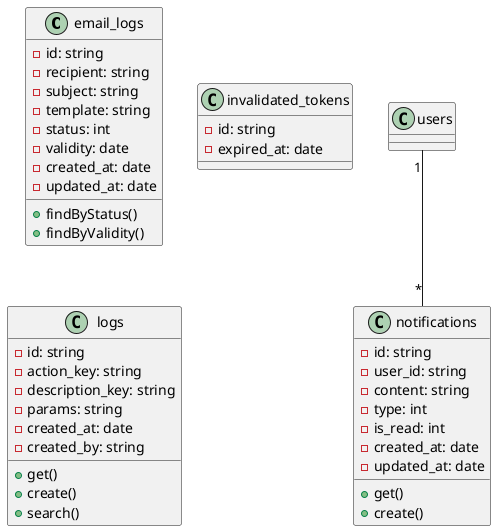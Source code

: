 @startuml

class email_logs {
    - id: string
    - recipient: string
    - subject: string
    - template: string
    - status: int
    - validity: date
    - created_at: date
    - updated_at: date
    + findByStatus()
    + findByValidity()
}

class invalidated_tokens {
    - id: string
    - expired_at: date
}

class logs {
    - id: string
    - action_key: string
    - description_key: string
    - params: string
    - created_at: date
    - created_by: string
    + get()
    + create()
    + search()
}

class notifications {
    - id: string
    - user_id: string
    - content: string
    - type: int
    - is_read: int
    - created_at: date
    - updated_at: date
    + get()
    + create()
}

users "1" -- "*" notifications

@enduml